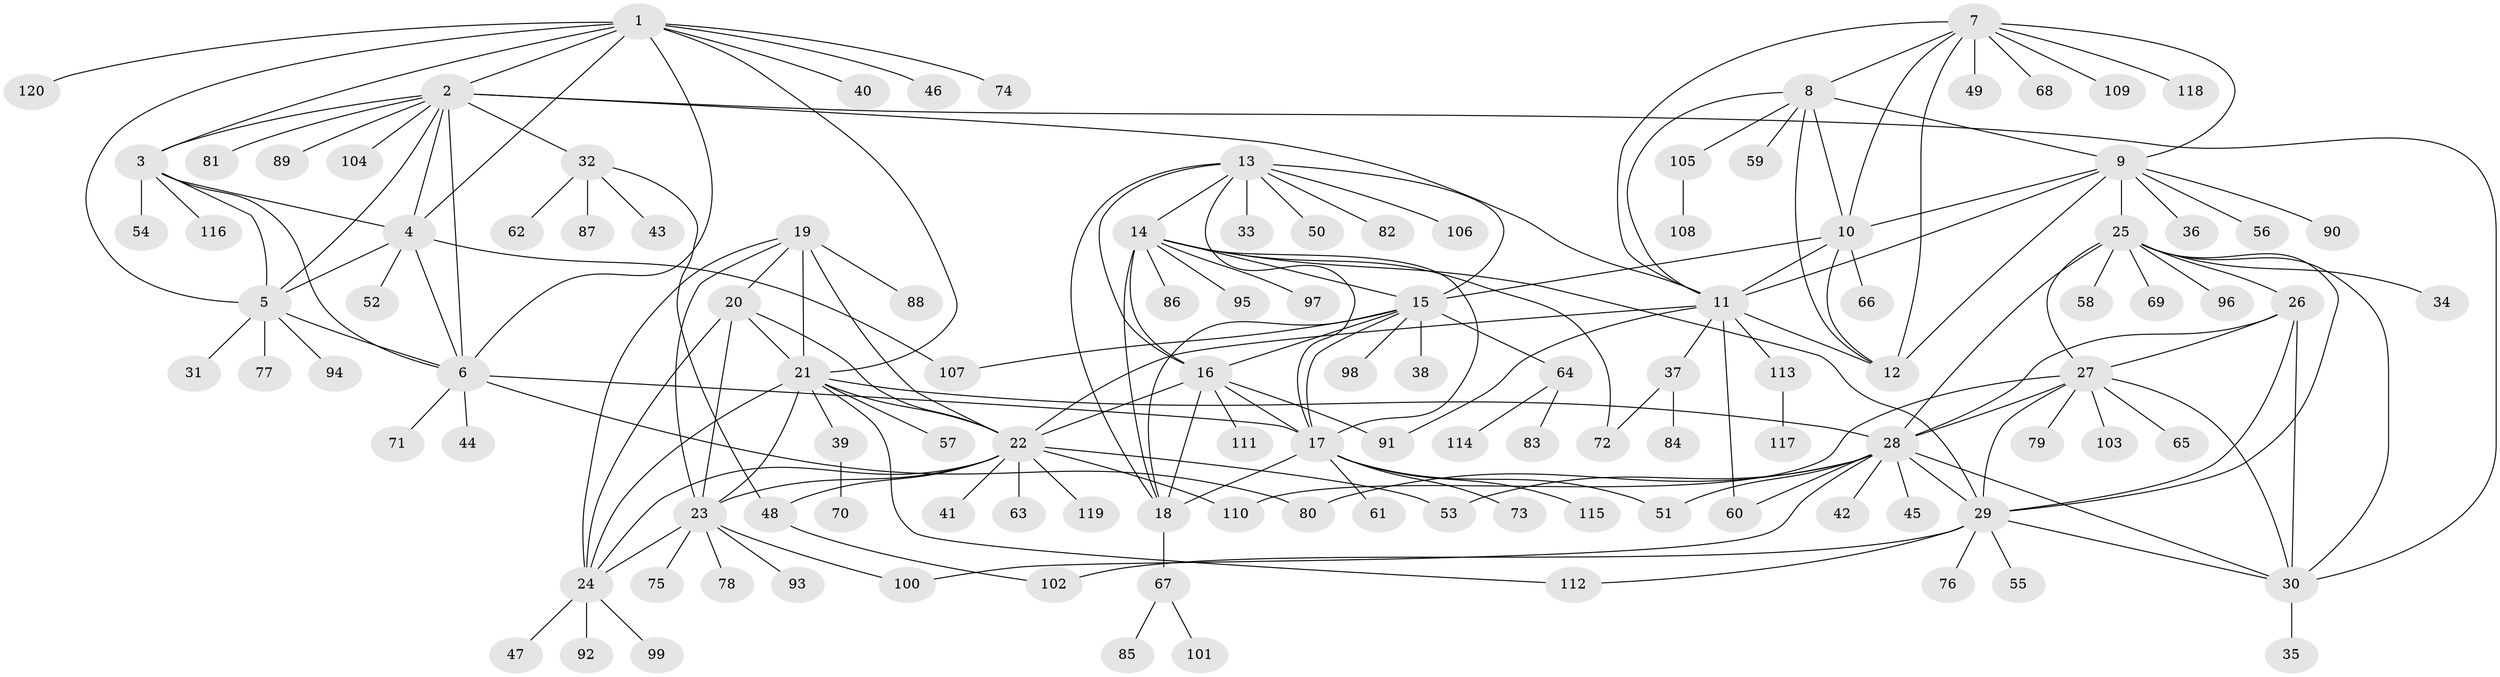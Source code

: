 // Generated by graph-tools (version 1.1) at 2025/02/03/09/25 03:02:48]
// undirected, 120 vertices, 187 edges
graph export_dot {
graph [start="1"]
  node [color=gray90,style=filled];
  1;
  2;
  3;
  4;
  5;
  6;
  7;
  8;
  9;
  10;
  11;
  12;
  13;
  14;
  15;
  16;
  17;
  18;
  19;
  20;
  21;
  22;
  23;
  24;
  25;
  26;
  27;
  28;
  29;
  30;
  31;
  32;
  33;
  34;
  35;
  36;
  37;
  38;
  39;
  40;
  41;
  42;
  43;
  44;
  45;
  46;
  47;
  48;
  49;
  50;
  51;
  52;
  53;
  54;
  55;
  56;
  57;
  58;
  59;
  60;
  61;
  62;
  63;
  64;
  65;
  66;
  67;
  68;
  69;
  70;
  71;
  72;
  73;
  74;
  75;
  76;
  77;
  78;
  79;
  80;
  81;
  82;
  83;
  84;
  85;
  86;
  87;
  88;
  89;
  90;
  91;
  92;
  93;
  94;
  95;
  96;
  97;
  98;
  99;
  100;
  101;
  102;
  103;
  104;
  105;
  106;
  107;
  108;
  109;
  110;
  111;
  112;
  113;
  114;
  115;
  116;
  117;
  118;
  119;
  120;
  1 -- 2;
  1 -- 3;
  1 -- 4;
  1 -- 5;
  1 -- 6;
  1 -- 21;
  1 -- 40;
  1 -- 46;
  1 -- 74;
  1 -- 120;
  2 -- 3;
  2 -- 4;
  2 -- 5;
  2 -- 6;
  2 -- 11;
  2 -- 30;
  2 -- 32;
  2 -- 81;
  2 -- 89;
  2 -- 104;
  3 -- 4;
  3 -- 5;
  3 -- 6;
  3 -- 54;
  3 -- 116;
  4 -- 5;
  4 -- 6;
  4 -- 52;
  4 -- 107;
  5 -- 6;
  5 -- 31;
  5 -- 77;
  5 -- 94;
  6 -- 17;
  6 -- 44;
  6 -- 71;
  6 -- 80;
  7 -- 8;
  7 -- 9;
  7 -- 10;
  7 -- 11;
  7 -- 12;
  7 -- 49;
  7 -- 68;
  7 -- 109;
  7 -- 118;
  8 -- 9;
  8 -- 10;
  8 -- 11;
  8 -- 12;
  8 -- 59;
  8 -- 105;
  9 -- 10;
  9 -- 11;
  9 -- 12;
  9 -- 25;
  9 -- 36;
  9 -- 56;
  9 -- 90;
  10 -- 11;
  10 -- 12;
  10 -- 15;
  10 -- 66;
  11 -- 12;
  11 -- 22;
  11 -- 37;
  11 -- 60;
  11 -- 91;
  11 -- 113;
  13 -- 14;
  13 -- 15;
  13 -- 16;
  13 -- 17;
  13 -- 18;
  13 -- 33;
  13 -- 50;
  13 -- 82;
  13 -- 106;
  14 -- 15;
  14 -- 16;
  14 -- 17;
  14 -- 18;
  14 -- 29;
  14 -- 72;
  14 -- 86;
  14 -- 95;
  14 -- 97;
  15 -- 16;
  15 -- 17;
  15 -- 18;
  15 -- 38;
  15 -- 64;
  15 -- 98;
  15 -- 107;
  16 -- 17;
  16 -- 18;
  16 -- 22;
  16 -- 91;
  16 -- 111;
  17 -- 18;
  17 -- 51;
  17 -- 61;
  17 -- 73;
  17 -- 115;
  18 -- 67;
  19 -- 20;
  19 -- 21;
  19 -- 22;
  19 -- 23;
  19 -- 24;
  19 -- 88;
  20 -- 21;
  20 -- 22;
  20 -- 23;
  20 -- 24;
  21 -- 22;
  21 -- 23;
  21 -- 24;
  21 -- 28;
  21 -- 39;
  21 -- 57;
  21 -- 112;
  22 -- 23;
  22 -- 24;
  22 -- 41;
  22 -- 48;
  22 -- 53;
  22 -- 63;
  22 -- 110;
  22 -- 119;
  23 -- 24;
  23 -- 75;
  23 -- 78;
  23 -- 93;
  23 -- 100;
  24 -- 47;
  24 -- 92;
  24 -- 99;
  25 -- 26;
  25 -- 27;
  25 -- 28;
  25 -- 29;
  25 -- 30;
  25 -- 34;
  25 -- 58;
  25 -- 69;
  25 -- 96;
  26 -- 27;
  26 -- 28;
  26 -- 29;
  26 -- 30;
  27 -- 28;
  27 -- 29;
  27 -- 30;
  27 -- 65;
  27 -- 79;
  27 -- 103;
  27 -- 110;
  28 -- 29;
  28 -- 30;
  28 -- 42;
  28 -- 45;
  28 -- 51;
  28 -- 53;
  28 -- 60;
  28 -- 80;
  28 -- 100;
  29 -- 30;
  29 -- 55;
  29 -- 76;
  29 -- 102;
  29 -- 112;
  30 -- 35;
  32 -- 43;
  32 -- 48;
  32 -- 62;
  32 -- 87;
  37 -- 72;
  37 -- 84;
  39 -- 70;
  48 -- 102;
  64 -- 83;
  64 -- 114;
  67 -- 85;
  67 -- 101;
  105 -- 108;
  113 -- 117;
}
